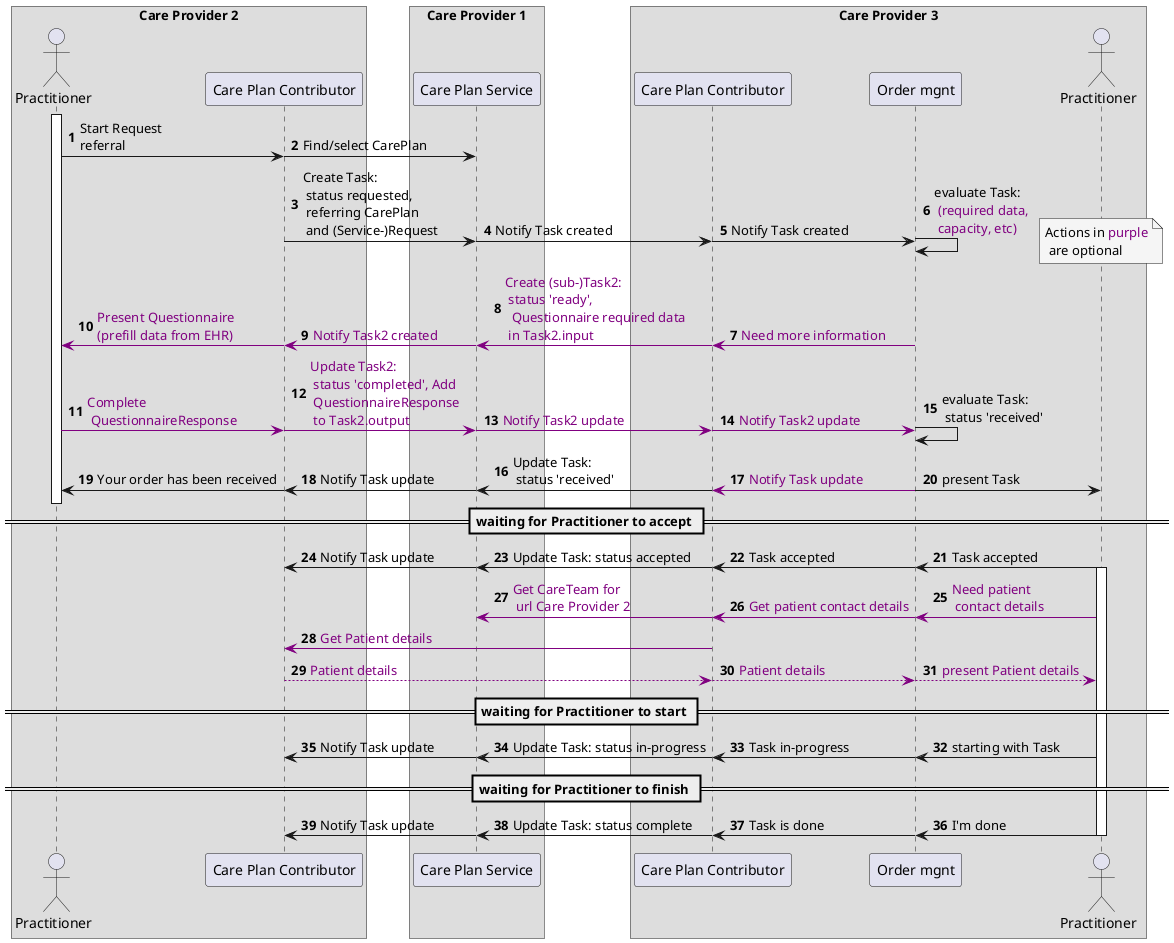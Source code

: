 @startuml overview-task-negotiation-1-2-3

autonumber
!pragma teoz true

box Care Provider 2
    actor "Practitioner" as Practitioner1
    participant "Care Plan Contributor" as CPC1
end box
box Care Provider 1
    participant "Care Plan Service" as CPS
end box

box Care Provider 3
    participant "Care Plan Contributor" as CPC2
    participant "Order mgnt" as EHR2
    actor "Practitioner" as Practitioner2
end box

activate Practitioner1
Practitioner1 -> CPC1 : Start Request\nreferral
& CPC1 -> CPS : Find/select CarePlan
CPC1 -> CPS : Create Task:\n status requested,\n referring CarePlan\n and (Service-)Request
& CPS -> CPC2  : Notify Task created
& CPC2 -> EHR2  : Notify Task created
& EHR2 -> EHR2 : evaluate Task:\n <color #purple>(required data,\n <color #purple>capacity, etc)

& note over Practitioner2 #WhiteSmoke
Actions in <color #purple>purple
 are optional
end note


EHR2 -[#purple]> CPC2 : <color #purple>Need more information
& CPC2 -[#purple]> CPS  : <color #purple>Create (sub-)Task2:\n <color #purple>status 'ready',\n <color #purple> Questionnaire required data\n <color #purple>in Task2.input
& CPS -[#purple]> CPC1 : <color #purple>Notify Task2 created
& CPC1 -[#purple]> Practitioner1 : <color #purple>Present Questionnaire\n<color #purple>(prefill data from EHR)

Practitioner1 -[#purple]> CPC1 : <color #purple>Complete\n <color #purple>QuestionnaireResponse
& CPC1 -[#purple]> CPS : <color #purple>Update Task2: \n <color #purple>status 'completed', Add\n <color #purple>QuestionnaireResponse\n <color #purple>to Task2.output
& CPS -[#purple]> CPC2 : <color #purple>Notify Task2 update
& CPC2 -[#purple]> EHR2 : <color #purple>Notify Task2 update

& EHR2 -> EHR2 : evaluate Task:\n status 'received'

CPC2 -> CPS : Update Task: \n status 'received'
& EHR2 -[#purple]> CPC2 : <color #purple>Notify Task update
& CPS -> CPC1 : Notify Task update
& CPC1 -> Practitioner1 : Your order has been received
& EHR2 -> Practitioner2 : present Task

deactivate Practitioner1

== waiting for Practitioner to accept ==
Practitioner2 -> EHR2 : Task accepted
activate Practitioner2
& EHR2 -> CPC2 : Task accepted
& CPC2 -> CPS : Update Task: status accepted
& CPS -> CPC1 : Notify Task update

Practitioner2 -[#purple]> EHR2 : <color #purple>Need patient\n <color #purple>contact details

& EHR2 -[#purple]> CPC2 : <color #purple>Get patient contact details
& CPC2 -[#purple]> CPS : <color #purple>Get CareTeam for\n <color #purple>url Care Provider 2
CPC2 -[#purple]> CPC1 : <color #purple>Get Patient details
CPC1 -[#purple]-> CPC2 : <color #purple>Patient details

& CPC2 -[#purple]-> EHR2 : <color #purple>Patient details

& EHR2 -[#purple]-> Practitioner2 : <color #purple>present Patient details
== waiting for Practitioner to start ==
Practitioner2 -> EHR2 : starting with Task
& EHR2 -> CPC2 : Task in-progress
& CPC2 -> CPS : Update Task: status in-progress
& CPS -> CPC1 : Notify Task update
== waiting for Practitioner to finish ==
Practitioner2 -> EHR2 : I'm done
& EHR2 -> CPC2 : Task is done
& CPC2 -> CPS : Update Task: status complete
& CPS -> CPC1 : Notify Task update
deactivate Practitioner2
@enduml
